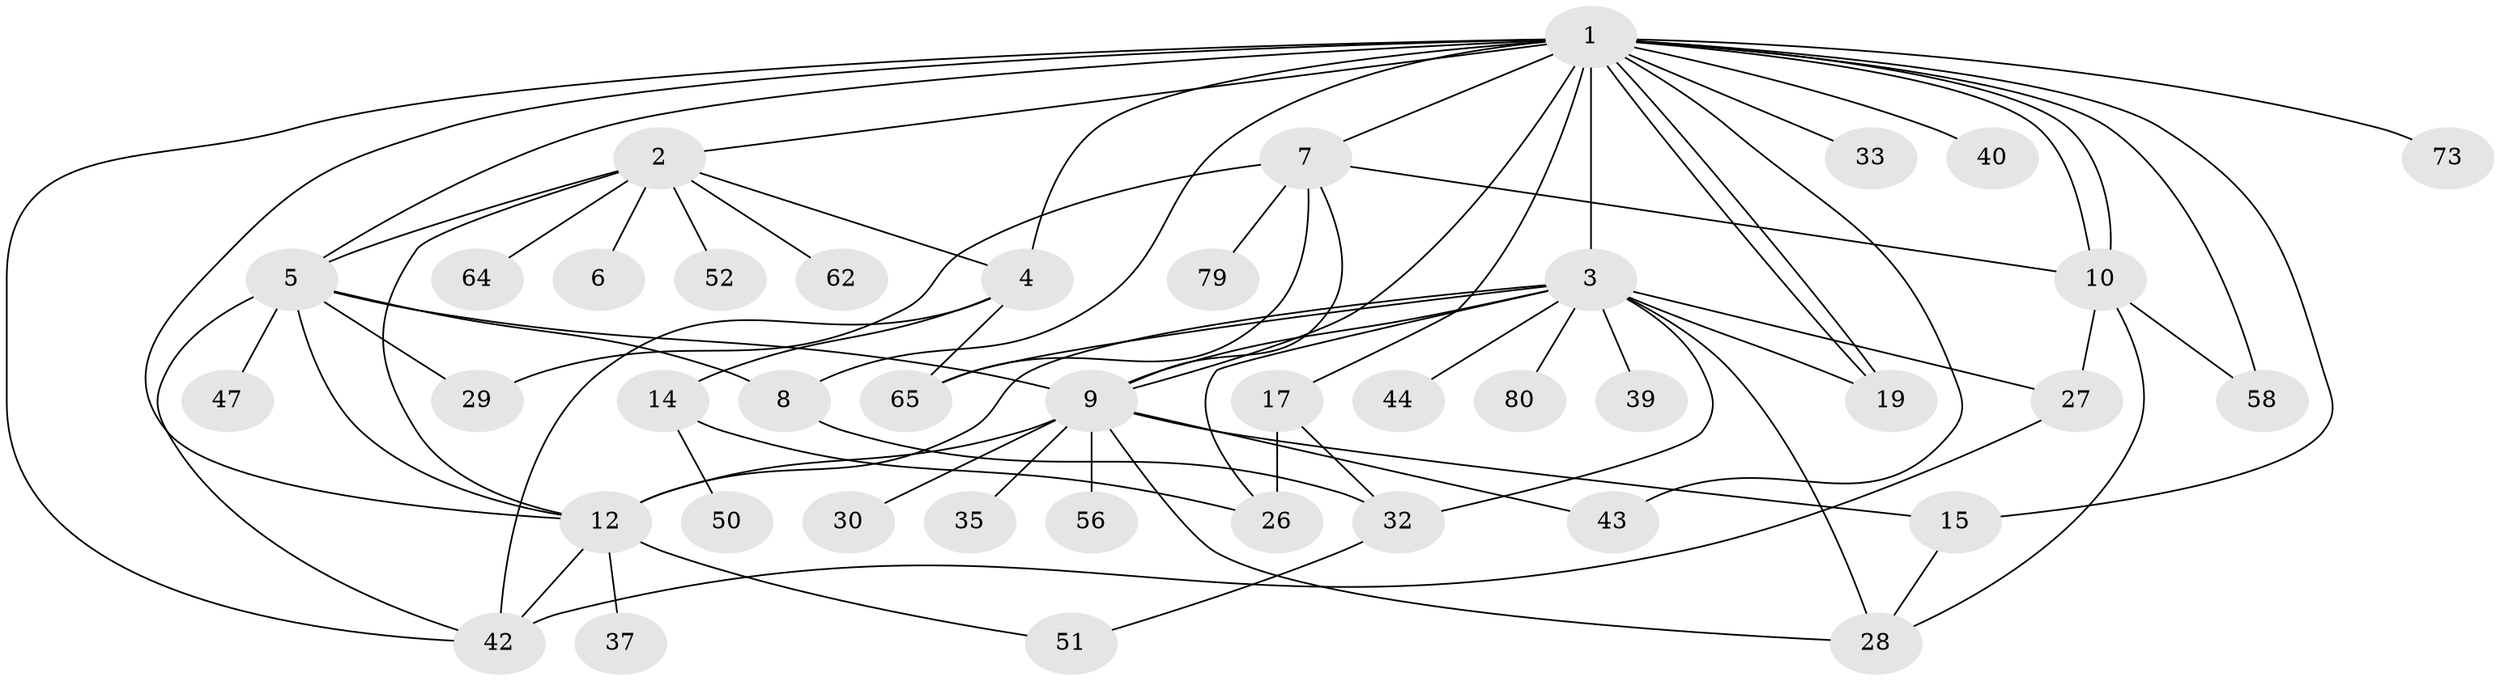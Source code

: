 // original degree distribution, {23: 0.012195121951219513, 8: 0.036585365853658534, 10: 0.012195121951219513, 5: 0.08536585365853659, 6: 0.04878048780487805, 1: 0.36585365853658536, 3: 0.17073170731707318, 2: 0.2073170731707317, 4: 0.06097560975609756}
// Generated by graph-tools (version 1.1) at 2025/14/03/09/25 04:14:41]
// undirected, 41 vertices, 73 edges
graph export_dot {
graph [start="1"]
  node [color=gray90,style=filled];
  1;
  2;
  3 [super="+25+31+21+53"];
  4;
  5 [super="+22+74"];
  6;
  7 [super="+45+18+11"];
  8;
  9 [super="+24+13+20+34"];
  10 [super="+60+54+16"];
  12 [super="+41+75"];
  14 [super="+23"];
  15;
  17;
  19;
  26 [super="+63+78+48"];
  27;
  28 [super="+36+66"];
  29 [super="+55"];
  30;
  32 [super="+67"];
  33;
  35;
  37;
  39;
  40;
  42 [super="+49+57+46"];
  43;
  44;
  47;
  50;
  51;
  52;
  56;
  58 [super="+72"];
  62;
  64;
  65;
  73;
  79;
  80;
  1 -- 2;
  1 -- 3 [weight=2];
  1 -- 4;
  1 -- 5;
  1 -- 7;
  1 -- 8;
  1 -- 9 [weight=2];
  1 -- 10;
  1 -- 10;
  1 -- 12;
  1 -- 15;
  1 -- 17;
  1 -- 19;
  1 -- 19;
  1 -- 33;
  1 -- 40;
  1 -- 42;
  1 -- 43;
  1 -- 58 [weight=2];
  1 -- 73;
  2 -- 4;
  2 -- 6;
  2 -- 12;
  2 -- 52;
  2 -- 62;
  2 -- 64;
  2 -- 5;
  3 -- 26;
  3 -- 27;
  3 -- 39;
  3 -- 65;
  3 -- 80;
  3 -- 9 [weight=2];
  3 -- 28;
  3 -- 32;
  3 -- 19;
  3 -- 44;
  3 -- 12;
  4 -- 14;
  4 -- 65;
  4 -- 42;
  5 -- 29;
  5 -- 42;
  5 -- 9;
  5 -- 8;
  5 -- 12;
  5 -- 47;
  7 -- 10;
  7 -- 65;
  7 -- 9;
  7 -- 29 [weight=2];
  7 -- 79;
  8 -- 32;
  9 -- 28;
  9 -- 56;
  9 -- 12 [weight=2];
  9 -- 15;
  9 -- 35;
  9 -- 43;
  9 -- 30;
  10 -- 58;
  10 -- 27;
  10 -- 28;
  12 -- 37;
  12 -- 51;
  12 -- 42;
  14 -- 50;
  14 -- 26;
  15 -- 28;
  17 -- 32;
  17 -- 26;
  27 -- 42;
  32 -- 51;
}
